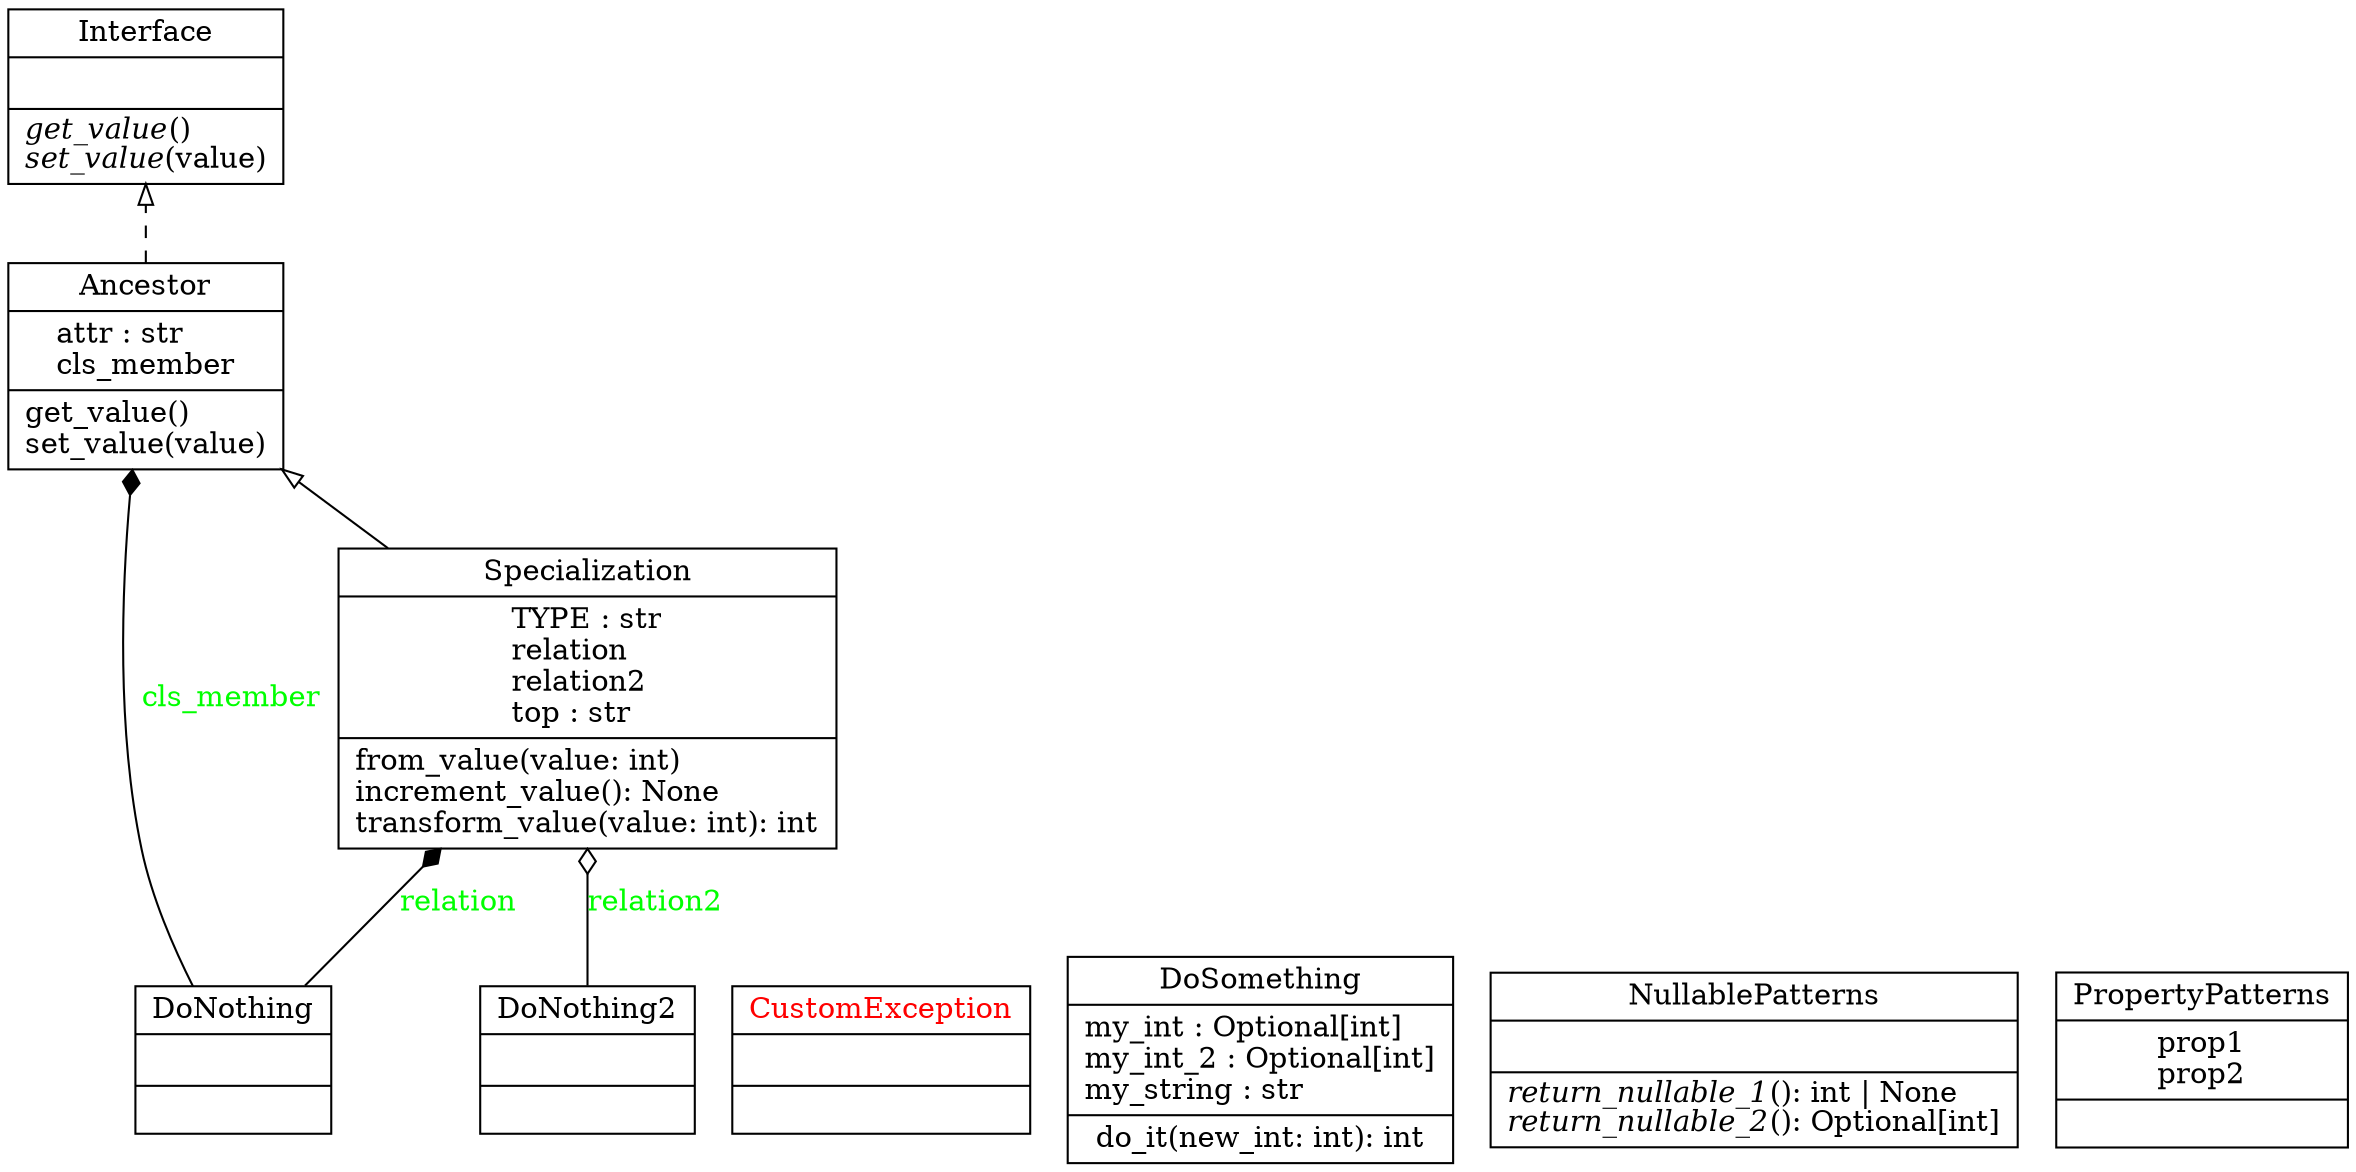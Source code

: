 digraph "classes_No_Name" {
rankdir=BT
charset="utf-8"
"data.clientmodule_test.Ancestor" [color="black", fontcolor="black", label=<{Ancestor|attr : str<br ALIGN="LEFT"/>cls_member<br ALIGN="LEFT"/>|get_value()<br ALIGN="LEFT"/>set_value(value)<br ALIGN="LEFT"/>}>, shape="record", style="solid"];
"data.suppliermodule_test.CustomException" [color="black", fontcolor="red", label=<{CustomException|<br ALIGN="LEFT"/>|}>, shape="record", style="solid"];
"data.suppliermodule_test.DoNothing" [color="black", fontcolor="black", label=<{DoNothing|<br ALIGN="LEFT"/>|}>, shape="record", style="solid"];
"data.suppliermodule_test.DoNothing2" [color="black", fontcolor="black", label=<{DoNothing2|<br ALIGN="LEFT"/>|}>, shape="record", style="solid"];
"data.suppliermodule_test.DoSomething" [color="black", fontcolor="black", label=<{DoSomething|my_int : Optional[int]<br ALIGN="LEFT"/>my_int_2 : Optional[int]<br ALIGN="LEFT"/>my_string : str<br ALIGN="LEFT"/>|do_it(new_int: int): int<br ALIGN="LEFT"/>}>, shape="record", style="solid"];
"data.suppliermodule_test.Interface" [color="black", fontcolor="black", label=<{Interface|<br ALIGN="LEFT"/>|<I>get_value</I>()<br ALIGN="LEFT"/><I>set_value</I>(value)<br ALIGN="LEFT"/>}>, shape="record", style="solid"];
"data.nullable_pattern.NullablePatterns" [color="black", fontcolor="black", label=<{NullablePatterns|<br ALIGN="LEFT"/>|<I>return_nullable_1</I>(): int \| None<br ALIGN="LEFT"/><I>return_nullable_2</I>(): Optional[int]<br ALIGN="LEFT"/>}>, shape="record", style="solid"];
"data.property_pattern.PropertyPatterns" [color="black", fontcolor="black", label=<{PropertyPatterns|prop1<br ALIGN="LEFT"/>prop2<br ALIGN="LEFT"/>|}>, shape="record", style="solid"];
"data.clientmodule_test.Specialization" [color="black", fontcolor="black", label=<{Specialization|TYPE : str<br ALIGN="LEFT"/>relation<br ALIGN="LEFT"/>relation2<br ALIGN="LEFT"/>top : str<br ALIGN="LEFT"/>|from_value(value: int)<br ALIGN="LEFT"/>increment_value(): None<br ALIGN="LEFT"/>transform_value(value: int): int<br ALIGN="LEFT"/>}>, shape="record", style="solid"];
"data.clientmodule_test.Specialization" -> "data.clientmodule_test.Ancestor" [arrowhead="empty", arrowtail="none"];
"data.clientmodule_test.Ancestor" -> "data.suppliermodule_test.Interface" [arrowhead="empty", arrowtail="node", style="dashed"];
"data.suppliermodule_test.DoNothing" -> "data.clientmodule_test.Ancestor" [arrowhead="diamond", arrowtail="none", fontcolor="green", label="cls_member", style="solid"];
"data.suppliermodule_test.DoNothing" -> "data.clientmodule_test.Specialization" [arrowhead="diamond", arrowtail="none", fontcolor="green", label="relation", style="solid"];
"data.suppliermodule_test.DoNothing2" -> "data.clientmodule_test.Specialization" [arrowhead="odiamond", arrowtail="none", fontcolor="green", label="relation2", style="solid"];
}
